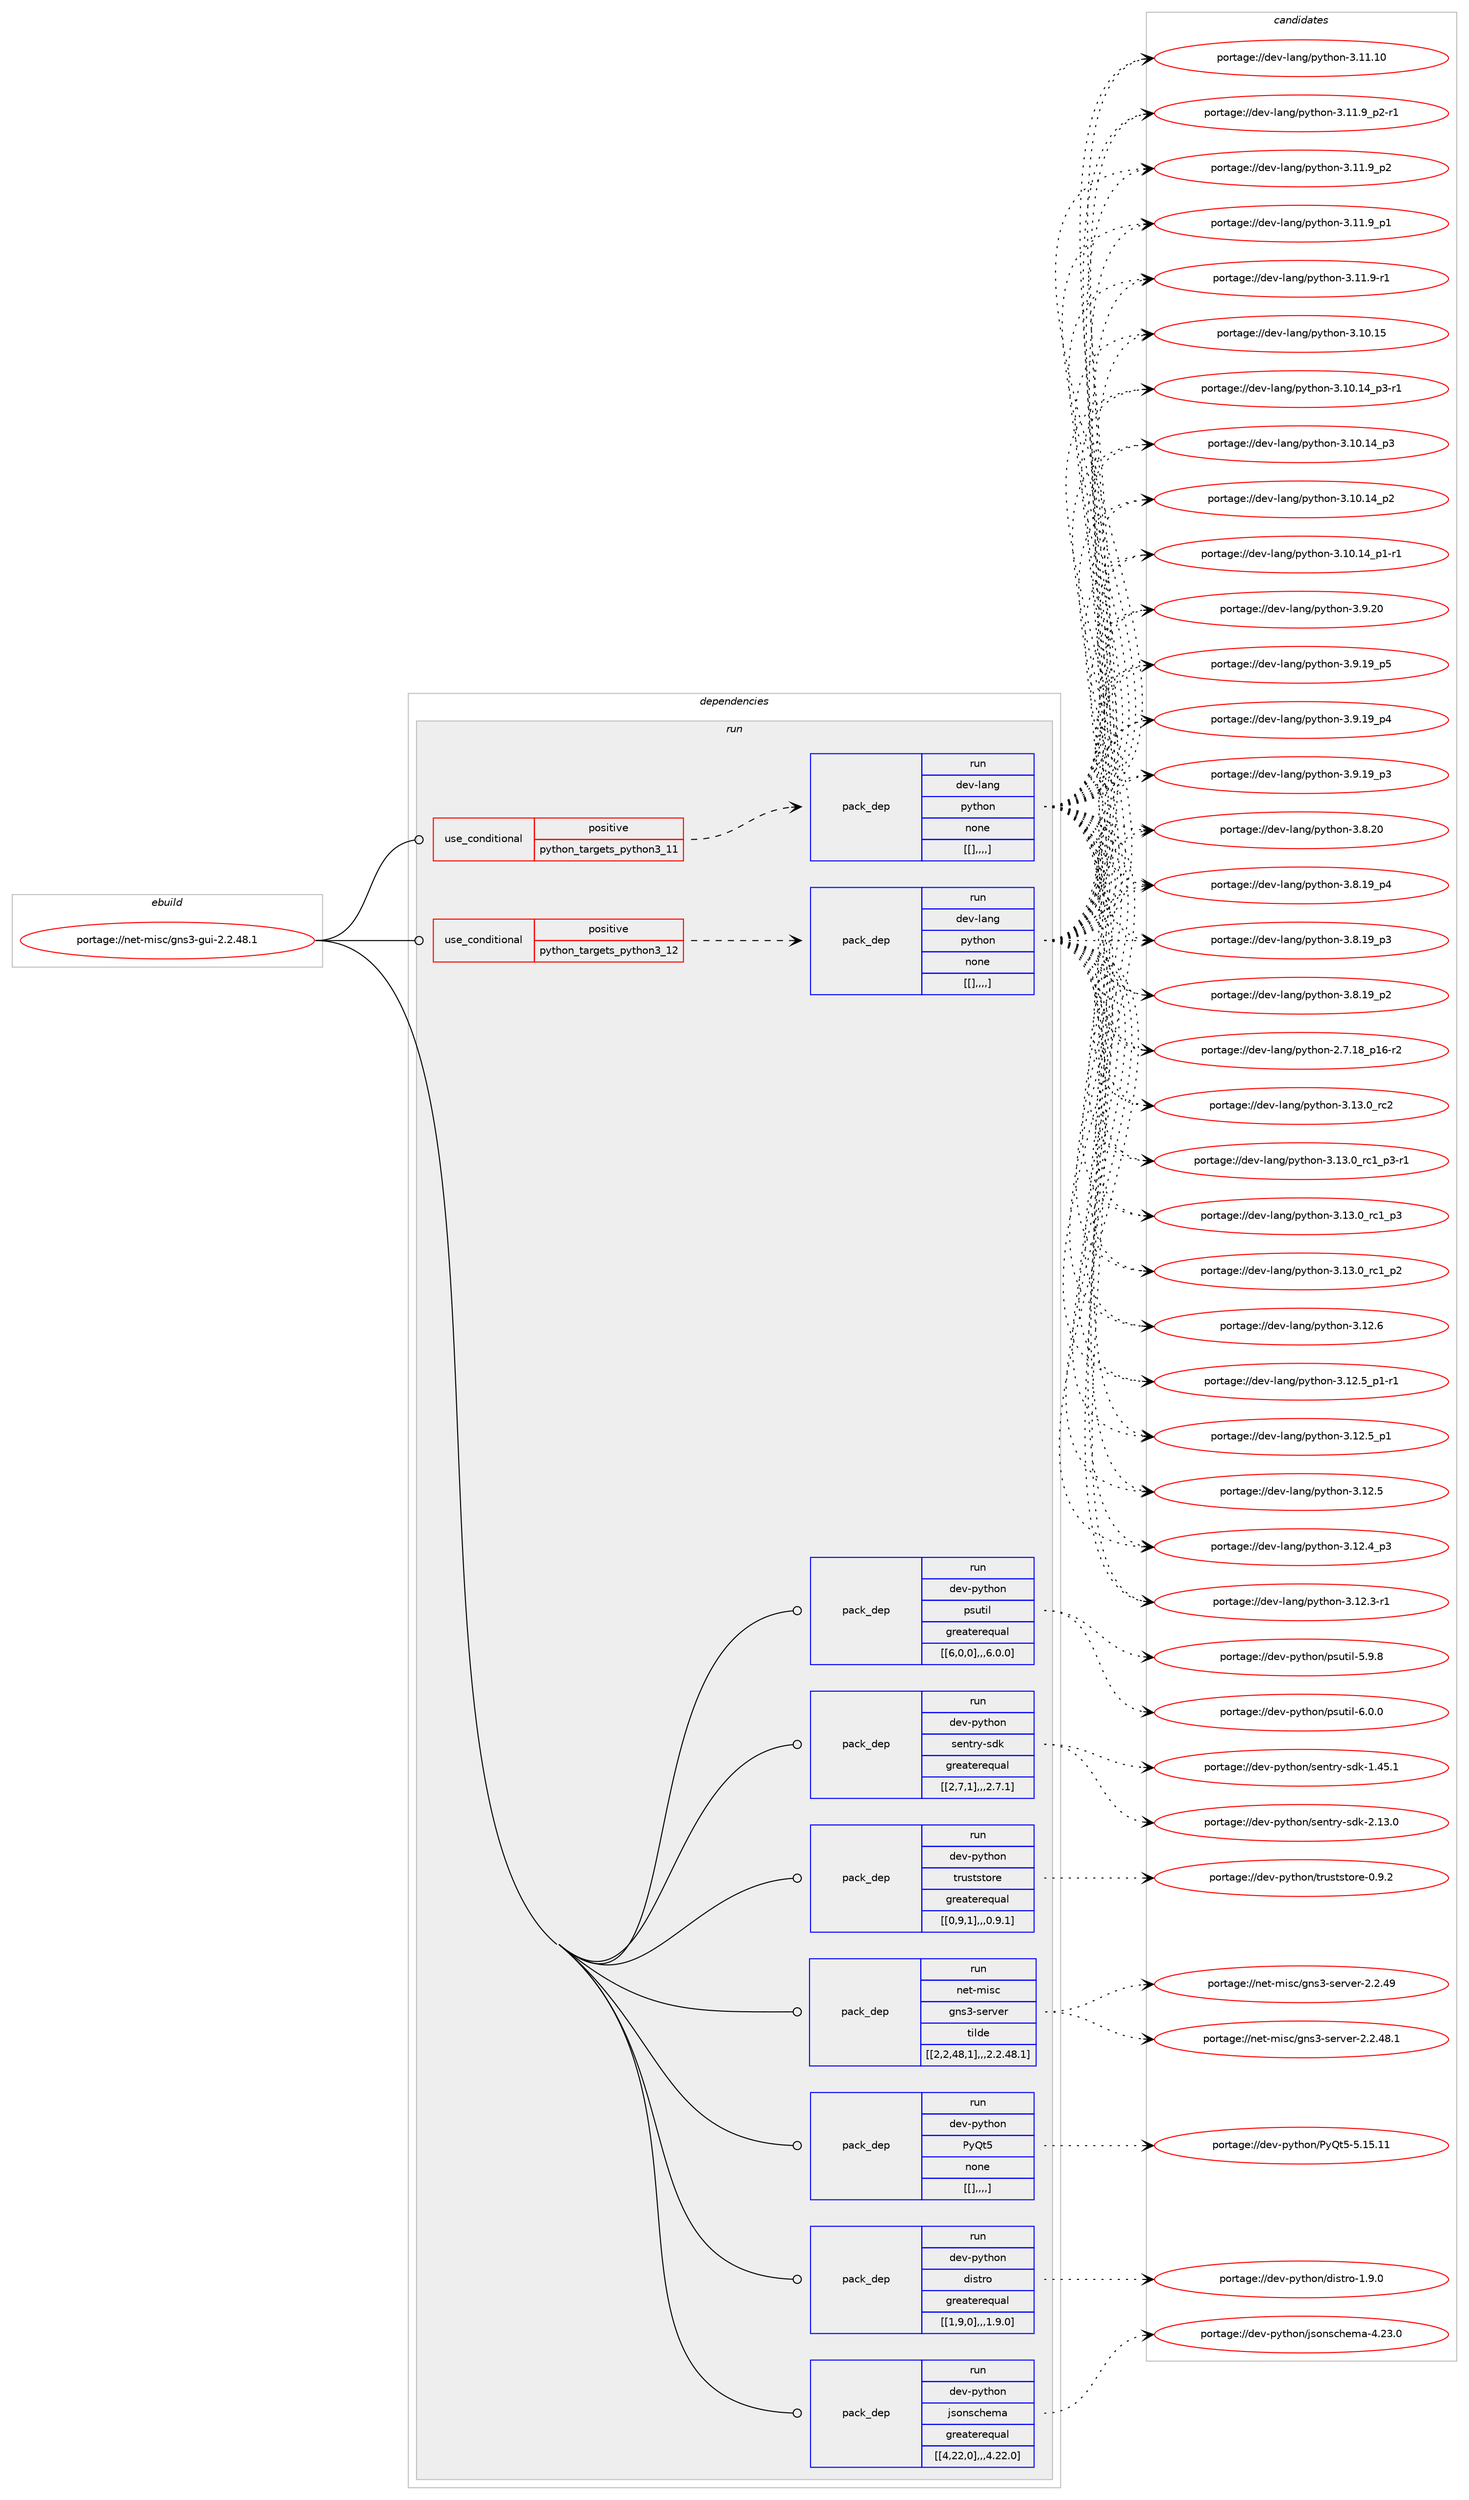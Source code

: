 digraph prolog {

# *************
# Graph options
# *************

newrank=true;
concentrate=true;
compound=true;
graph [rankdir=LR,fontname=Helvetica,fontsize=10,ranksep=1.5];#, ranksep=2.5, nodesep=0.2];
edge  [arrowhead=vee];
node  [fontname=Helvetica,fontsize=10];

# **********
# The ebuild
# **********

subgraph cluster_leftcol {
color=gray;
label=<<i>ebuild</i>>;
id [label="portage://net-misc/gns3-gui-2.2.48.1", color=red, width=4, href="../net-misc/gns3-gui-2.2.48.1.svg"];
}

# ****************
# The dependencies
# ****************

subgraph cluster_midcol {
color=gray;
label=<<i>dependencies</i>>;
subgraph cluster_compile {
fillcolor="#eeeeee";
style=filled;
label=<<i>compile</i>>;
}
subgraph cluster_compileandrun {
fillcolor="#eeeeee";
style=filled;
label=<<i>compile and run</i>>;
}
subgraph cluster_run {
fillcolor="#eeeeee";
style=filled;
label=<<i>run</i>>;
subgraph cond101548 {
dependency387539 [label=<<TABLE BORDER="0" CELLBORDER="1" CELLSPACING="0" CELLPADDING="4"><TR><TD ROWSPAN="3" CELLPADDING="10">use_conditional</TD></TR><TR><TD>positive</TD></TR><TR><TD>python_targets_python3_11</TD></TR></TABLE>>, shape=none, color=red];
subgraph pack283167 {
dependency387540 [label=<<TABLE BORDER="0" CELLBORDER="1" CELLSPACING="0" CELLPADDING="4" WIDTH="220"><TR><TD ROWSPAN="6" CELLPADDING="30">pack_dep</TD></TR><TR><TD WIDTH="110">run</TD></TR><TR><TD>dev-lang</TD></TR><TR><TD>python</TD></TR><TR><TD>none</TD></TR><TR><TD>[[],,,,]</TD></TR></TABLE>>, shape=none, color=blue];
}
dependency387539:e -> dependency387540:w [weight=20,style="dashed",arrowhead="vee"];
}
id:e -> dependency387539:w [weight=20,style="solid",arrowhead="odot"];
subgraph cond101549 {
dependency387541 [label=<<TABLE BORDER="0" CELLBORDER="1" CELLSPACING="0" CELLPADDING="4"><TR><TD ROWSPAN="3" CELLPADDING="10">use_conditional</TD></TR><TR><TD>positive</TD></TR><TR><TD>python_targets_python3_12</TD></TR></TABLE>>, shape=none, color=red];
subgraph pack283168 {
dependency387542 [label=<<TABLE BORDER="0" CELLBORDER="1" CELLSPACING="0" CELLPADDING="4" WIDTH="220"><TR><TD ROWSPAN="6" CELLPADDING="30">pack_dep</TD></TR><TR><TD WIDTH="110">run</TD></TR><TR><TD>dev-lang</TD></TR><TR><TD>python</TD></TR><TR><TD>none</TD></TR><TR><TD>[[],,,,]</TD></TR></TABLE>>, shape=none, color=blue];
}
dependency387541:e -> dependency387542:w [weight=20,style="dashed",arrowhead="vee"];
}
id:e -> dependency387541:w [weight=20,style="solid",arrowhead="odot"];
subgraph pack283169 {
dependency387543 [label=<<TABLE BORDER="0" CELLBORDER="1" CELLSPACING="0" CELLPADDING="4" WIDTH="220"><TR><TD ROWSPAN="6" CELLPADDING="30">pack_dep</TD></TR><TR><TD WIDTH="110">run</TD></TR><TR><TD>dev-python</TD></TR><TR><TD>PyQt5</TD></TR><TR><TD>none</TD></TR><TR><TD>[[],,,,]</TD></TR></TABLE>>, shape=none, color=blue];
}
id:e -> dependency387543:w [weight=20,style="solid",arrowhead="odot"];
subgraph pack283170 {
dependency387544 [label=<<TABLE BORDER="0" CELLBORDER="1" CELLSPACING="0" CELLPADDING="4" WIDTH="220"><TR><TD ROWSPAN="6" CELLPADDING="30">pack_dep</TD></TR><TR><TD WIDTH="110">run</TD></TR><TR><TD>dev-python</TD></TR><TR><TD>distro</TD></TR><TR><TD>greaterequal</TD></TR><TR><TD>[[1,9,0],,,1.9.0]</TD></TR></TABLE>>, shape=none, color=blue];
}
id:e -> dependency387544:w [weight=20,style="solid",arrowhead="odot"];
subgraph pack283171 {
dependency387545 [label=<<TABLE BORDER="0" CELLBORDER="1" CELLSPACING="0" CELLPADDING="4" WIDTH="220"><TR><TD ROWSPAN="6" CELLPADDING="30">pack_dep</TD></TR><TR><TD WIDTH="110">run</TD></TR><TR><TD>dev-python</TD></TR><TR><TD>jsonschema</TD></TR><TR><TD>greaterequal</TD></TR><TR><TD>[[4,22,0],,,4.22.0]</TD></TR></TABLE>>, shape=none, color=blue];
}
id:e -> dependency387545:w [weight=20,style="solid",arrowhead="odot"];
subgraph pack283172 {
dependency387546 [label=<<TABLE BORDER="0" CELLBORDER="1" CELLSPACING="0" CELLPADDING="4" WIDTH="220"><TR><TD ROWSPAN="6" CELLPADDING="30">pack_dep</TD></TR><TR><TD WIDTH="110">run</TD></TR><TR><TD>dev-python</TD></TR><TR><TD>psutil</TD></TR><TR><TD>greaterequal</TD></TR><TR><TD>[[6,0,0],,,6.0.0]</TD></TR></TABLE>>, shape=none, color=blue];
}
id:e -> dependency387546:w [weight=20,style="solid",arrowhead="odot"];
subgraph pack283173 {
dependency387547 [label=<<TABLE BORDER="0" CELLBORDER="1" CELLSPACING="0" CELLPADDING="4" WIDTH="220"><TR><TD ROWSPAN="6" CELLPADDING="30">pack_dep</TD></TR><TR><TD WIDTH="110">run</TD></TR><TR><TD>dev-python</TD></TR><TR><TD>sentry-sdk</TD></TR><TR><TD>greaterequal</TD></TR><TR><TD>[[2,7,1],,,2.7.1]</TD></TR></TABLE>>, shape=none, color=blue];
}
id:e -> dependency387547:w [weight=20,style="solid",arrowhead="odot"];
subgraph pack283174 {
dependency387548 [label=<<TABLE BORDER="0" CELLBORDER="1" CELLSPACING="0" CELLPADDING="4" WIDTH="220"><TR><TD ROWSPAN="6" CELLPADDING="30">pack_dep</TD></TR><TR><TD WIDTH="110">run</TD></TR><TR><TD>dev-python</TD></TR><TR><TD>truststore</TD></TR><TR><TD>greaterequal</TD></TR><TR><TD>[[0,9,1],,,0.9.1]</TD></TR></TABLE>>, shape=none, color=blue];
}
id:e -> dependency387548:w [weight=20,style="solid",arrowhead="odot"];
subgraph pack283175 {
dependency387549 [label=<<TABLE BORDER="0" CELLBORDER="1" CELLSPACING="0" CELLPADDING="4" WIDTH="220"><TR><TD ROWSPAN="6" CELLPADDING="30">pack_dep</TD></TR><TR><TD WIDTH="110">run</TD></TR><TR><TD>net-misc</TD></TR><TR><TD>gns3-server</TD></TR><TR><TD>tilde</TD></TR><TR><TD>[[2,2,48,1],,,2.2.48.1]</TD></TR></TABLE>>, shape=none, color=blue];
}
id:e -> dependency387549:w [weight=20,style="solid",arrowhead="odot"];
}
}

# **************
# The candidates
# **************

subgraph cluster_choices {
rank=same;
color=gray;
label=<<i>candidates</i>>;

subgraph choice283167 {
color=black;
nodesep=1;
choice10010111845108971101034711212111610411111045514649514648951149950 [label="portage://dev-lang/python-3.13.0_rc2", color=red, width=4,href="../dev-lang/python-3.13.0_rc2.svg"];
choice1001011184510897110103471121211161041111104551464951464895114994995112514511449 [label="portage://dev-lang/python-3.13.0_rc1_p3-r1", color=red, width=4,href="../dev-lang/python-3.13.0_rc1_p3-r1.svg"];
choice100101118451089711010347112121116104111110455146495146489511499499511251 [label="portage://dev-lang/python-3.13.0_rc1_p3", color=red, width=4,href="../dev-lang/python-3.13.0_rc1_p3.svg"];
choice100101118451089711010347112121116104111110455146495146489511499499511250 [label="portage://dev-lang/python-3.13.0_rc1_p2", color=red, width=4,href="../dev-lang/python-3.13.0_rc1_p2.svg"];
choice10010111845108971101034711212111610411111045514649504654 [label="portage://dev-lang/python-3.12.6", color=red, width=4,href="../dev-lang/python-3.12.6.svg"];
choice1001011184510897110103471121211161041111104551464950465395112494511449 [label="portage://dev-lang/python-3.12.5_p1-r1", color=red, width=4,href="../dev-lang/python-3.12.5_p1-r1.svg"];
choice100101118451089711010347112121116104111110455146495046539511249 [label="portage://dev-lang/python-3.12.5_p1", color=red, width=4,href="../dev-lang/python-3.12.5_p1.svg"];
choice10010111845108971101034711212111610411111045514649504653 [label="portage://dev-lang/python-3.12.5", color=red, width=4,href="../dev-lang/python-3.12.5.svg"];
choice100101118451089711010347112121116104111110455146495046529511251 [label="portage://dev-lang/python-3.12.4_p3", color=red, width=4,href="../dev-lang/python-3.12.4_p3.svg"];
choice100101118451089711010347112121116104111110455146495046514511449 [label="portage://dev-lang/python-3.12.3-r1", color=red, width=4,href="../dev-lang/python-3.12.3-r1.svg"];
choice1001011184510897110103471121211161041111104551464949464948 [label="portage://dev-lang/python-3.11.10", color=red, width=4,href="../dev-lang/python-3.11.10.svg"];
choice1001011184510897110103471121211161041111104551464949465795112504511449 [label="portage://dev-lang/python-3.11.9_p2-r1", color=red, width=4,href="../dev-lang/python-3.11.9_p2-r1.svg"];
choice100101118451089711010347112121116104111110455146494946579511250 [label="portage://dev-lang/python-3.11.9_p2", color=red, width=4,href="../dev-lang/python-3.11.9_p2.svg"];
choice100101118451089711010347112121116104111110455146494946579511249 [label="portage://dev-lang/python-3.11.9_p1", color=red, width=4,href="../dev-lang/python-3.11.9_p1.svg"];
choice100101118451089711010347112121116104111110455146494946574511449 [label="portage://dev-lang/python-3.11.9-r1", color=red, width=4,href="../dev-lang/python-3.11.9-r1.svg"];
choice1001011184510897110103471121211161041111104551464948464953 [label="portage://dev-lang/python-3.10.15", color=red, width=4,href="../dev-lang/python-3.10.15.svg"];
choice100101118451089711010347112121116104111110455146494846495295112514511449 [label="portage://dev-lang/python-3.10.14_p3-r1", color=red, width=4,href="../dev-lang/python-3.10.14_p3-r1.svg"];
choice10010111845108971101034711212111610411111045514649484649529511251 [label="portage://dev-lang/python-3.10.14_p3", color=red, width=4,href="../dev-lang/python-3.10.14_p3.svg"];
choice10010111845108971101034711212111610411111045514649484649529511250 [label="portage://dev-lang/python-3.10.14_p2", color=red, width=4,href="../dev-lang/python-3.10.14_p2.svg"];
choice100101118451089711010347112121116104111110455146494846495295112494511449 [label="portage://dev-lang/python-3.10.14_p1-r1", color=red, width=4,href="../dev-lang/python-3.10.14_p1-r1.svg"];
choice10010111845108971101034711212111610411111045514657465048 [label="portage://dev-lang/python-3.9.20", color=red, width=4,href="../dev-lang/python-3.9.20.svg"];
choice100101118451089711010347112121116104111110455146574649579511253 [label="portage://dev-lang/python-3.9.19_p5", color=red, width=4,href="../dev-lang/python-3.9.19_p5.svg"];
choice100101118451089711010347112121116104111110455146574649579511252 [label="portage://dev-lang/python-3.9.19_p4", color=red, width=4,href="../dev-lang/python-3.9.19_p4.svg"];
choice100101118451089711010347112121116104111110455146574649579511251 [label="portage://dev-lang/python-3.9.19_p3", color=red, width=4,href="../dev-lang/python-3.9.19_p3.svg"];
choice10010111845108971101034711212111610411111045514656465048 [label="portage://dev-lang/python-3.8.20", color=red, width=4,href="../dev-lang/python-3.8.20.svg"];
choice100101118451089711010347112121116104111110455146564649579511252 [label="portage://dev-lang/python-3.8.19_p4", color=red, width=4,href="../dev-lang/python-3.8.19_p4.svg"];
choice100101118451089711010347112121116104111110455146564649579511251 [label="portage://dev-lang/python-3.8.19_p3", color=red, width=4,href="../dev-lang/python-3.8.19_p3.svg"];
choice100101118451089711010347112121116104111110455146564649579511250 [label="portage://dev-lang/python-3.8.19_p2", color=red, width=4,href="../dev-lang/python-3.8.19_p2.svg"];
choice100101118451089711010347112121116104111110455046554649569511249544511450 [label="portage://dev-lang/python-2.7.18_p16-r2", color=red, width=4,href="../dev-lang/python-2.7.18_p16-r2.svg"];
dependency387540:e -> choice10010111845108971101034711212111610411111045514649514648951149950:w [style=dotted,weight="100"];
dependency387540:e -> choice1001011184510897110103471121211161041111104551464951464895114994995112514511449:w [style=dotted,weight="100"];
dependency387540:e -> choice100101118451089711010347112121116104111110455146495146489511499499511251:w [style=dotted,weight="100"];
dependency387540:e -> choice100101118451089711010347112121116104111110455146495146489511499499511250:w [style=dotted,weight="100"];
dependency387540:e -> choice10010111845108971101034711212111610411111045514649504654:w [style=dotted,weight="100"];
dependency387540:e -> choice1001011184510897110103471121211161041111104551464950465395112494511449:w [style=dotted,weight="100"];
dependency387540:e -> choice100101118451089711010347112121116104111110455146495046539511249:w [style=dotted,weight="100"];
dependency387540:e -> choice10010111845108971101034711212111610411111045514649504653:w [style=dotted,weight="100"];
dependency387540:e -> choice100101118451089711010347112121116104111110455146495046529511251:w [style=dotted,weight="100"];
dependency387540:e -> choice100101118451089711010347112121116104111110455146495046514511449:w [style=dotted,weight="100"];
dependency387540:e -> choice1001011184510897110103471121211161041111104551464949464948:w [style=dotted,weight="100"];
dependency387540:e -> choice1001011184510897110103471121211161041111104551464949465795112504511449:w [style=dotted,weight="100"];
dependency387540:e -> choice100101118451089711010347112121116104111110455146494946579511250:w [style=dotted,weight="100"];
dependency387540:e -> choice100101118451089711010347112121116104111110455146494946579511249:w [style=dotted,weight="100"];
dependency387540:e -> choice100101118451089711010347112121116104111110455146494946574511449:w [style=dotted,weight="100"];
dependency387540:e -> choice1001011184510897110103471121211161041111104551464948464953:w [style=dotted,weight="100"];
dependency387540:e -> choice100101118451089711010347112121116104111110455146494846495295112514511449:w [style=dotted,weight="100"];
dependency387540:e -> choice10010111845108971101034711212111610411111045514649484649529511251:w [style=dotted,weight="100"];
dependency387540:e -> choice10010111845108971101034711212111610411111045514649484649529511250:w [style=dotted,weight="100"];
dependency387540:e -> choice100101118451089711010347112121116104111110455146494846495295112494511449:w [style=dotted,weight="100"];
dependency387540:e -> choice10010111845108971101034711212111610411111045514657465048:w [style=dotted,weight="100"];
dependency387540:e -> choice100101118451089711010347112121116104111110455146574649579511253:w [style=dotted,weight="100"];
dependency387540:e -> choice100101118451089711010347112121116104111110455146574649579511252:w [style=dotted,weight="100"];
dependency387540:e -> choice100101118451089711010347112121116104111110455146574649579511251:w [style=dotted,weight="100"];
dependency387540:e -> choice10010111845108971101034711212111610411111045514656465048:w [style=dotted,weight="100"];
dependency387540:e -> choice100101118451089711010347112121116104111110455146564649579511252:w [style=dotted,weight="100"];
dependency387540:e -> choice100101118451089711010347112121116104111110455146564649579511251:w [style=dotted,weight="100"];
dependency387540:e -> choice100101118451089711010347112121116104111110455146564649579511250:w [style=dotted,weight="100"];
dependency387540:e -> choice100101118451089711010347112121116104111110455046554649569511249544511450:w [style=dotted,weight="100"];
}
subgraph choice283168 {
color=black;
nodesep=1;
choice10010111845108971101034711212111610411111045514649514648951149950 [label="portage://dev-lang/python-3.13.0_rc2", color=red, width=4,href="../dev-lang/python-3.13.0_rc2.svg"];
choice1001011184510897110103471121211161041111104551464951464895114994995112514511449 [label="portage://dev-lang/python-3.13.0_rc1_p3-r1", color=red, width=4,href="../dev-lang/python-3.13.0_rc1_p3-r1.svg"];
choice100101118451089711010347112121116104111110455146495146489511499499511251 [label="portage://dev-lang/python-3.13.0_rc1_p3", color=red, width=4,href="../dev-lang/python-3.13.0_rc1_p3.svg"];
choice100101118451089711010347112121116104111110455146495146489511499499511250 [label="portage://dev-lang/python-3.13.0_rc1_p2", color=red, width=4,href="../dev-lang/python-3.13.0_rc1_p2.svg"];
choice10010111845108971101034711212111610411111045514649504654 [label="portage://dev-lang/python-3.12.6", color=red, width=4,href="../dev-lang/python-3.12.6.svg"];
choice1001011184510897110103471121211161041111104551464950465395112494511449 [label="portage://dev-lang/python-3.12.5_p1-r1", color=red, width=4,href="../dev-lang/python-3.12.5_p1-r1.svg"];
choice100101118451089711010347112121116104111110455146495046539511249 [label="portage://dev-lang/python-3.12.5_p1", color=red, width=4,href="../dev-lang/python-3.12.5_p1.svg"];
choice10010111845108971101034711212111610411111045514649504653 [label="portage://dev-lang/python-3.12.5", color=red, width=4,href="../dev-lang/python-3.12.5.svg"];
choice100101118451089711010347112121116104111110455146495046529511251 [label="portage://dev-lang/python-3.12.4_p3", color=red, width=4,href="../dev-lang/python-3.12.4_p3.svg"];
choice100101118451089711010347112121116104111110455146495046514511449 [label="portage://dev-lang/python-3.12.3-r1", color=red, width=4,href="../dev-lang/python-3.12.3-r1.svg"];
choice1001011184510897110103471121211161041111104551464949464948 [label="portage://dev-lang/python-3.11.10", color=red, width=4,href="../dev-lang/python-3.11.10.svg"];
choice1001011184510897110103471121211161041111104551464949465795112504511449 [label="portage://dev-lang/python-3.11.9_p2-r1", color=red, width=4,href="../dev-lang/python-3.11.9_p2-r1.svg"];
choice100101118451089711010347112121116104111110455146494946579511250 [label="portage://dev-lang/python-3.11.9_p2", color=red, width=4,href="../dev-lang/python-3.11.9_p2.svg"];
choice100101118451089711010347112121116104111110455146494946579511249 [label="portage://dev-lang/python-3.11.9_p1", color=red, width=4,href="../dev-lang/python-3.11.9_p1.svg"];
choice100101118451089711010347112121116104111110455146494946574511449 [label="portage://dev-lang/python-3.11.9-r1", color=red, width=4,href="../dev-lang/python-3.11.9-r1.svg"];
choice1001011184510897110103471121211161041111104551464948464953 [label="portage://dev-lang/python-3.10.15", color=red, width=4,href="../dev-lang/python-3.10.15.svg"];
choice100101118451089711010347112121116104111110455146494846495295112514511449 [label="portage://dev-lang/python-3.10.14_p3-r1", color=red, width=4,href="../dev-lang/python-3.10.14_p3-r1.svg"];
choice10010111845108971101034711212111610411111045514649484649529511251 [label="portage://dev-lang/python-3.10.14_p3", color=red, width=4,href="../dev-lang/python-3.10.14_p3.svg"];
choice10010111845108971101034711212111610411111045514649484649529511250 [label="portage://dev-lang/python-3.10.14_p2", color=red, width=4,href="../dev-lang/python-3.10.14_p2.svg"];
choice100101118451089711010347112121116104111110455146494846495295112494511449 [label="portage://dev-lang/python-3.10.14_p1-r1", color=red, width=4,href="../dev-lang/python-3.10.14_p1-r1.svg"];
choice10010111845108971101034711212111610411111045514657465048 [label="portage://dev-lang/python-3.9.20", color=red, width=4,href="../dev-lang/python-3.9.20.svg"];
choice100101118451089711010347112121116104111110455146574649579511253 [label="portage://dev-lang/python-3.9.19_p5", color=red, width=4,href="../dev-lang/python-3.9.19_p5.svg"];
choice100101118451089711010347112121116104111110455146574649579511252 [label="portage://dev-lang/python-3.9.19_p4", color=red, width=4,href="../dev-lang/python-3.9.19_p4.svg"];
choice100101118451089711010347112121116104111110455146574649579511251 [label="portage://dev-lang/python-3.9.19_p3", color=red, width=4,href="../dev-lang/python-3.9.19_p3.svg"];
choice10010111845108971101034711212111610411111045514656465048 [label="portage://dev-lang/python-3.8.20", color=red, width=4,href="../dev-lang/python-3.8.20.svg"];
choice100101118451089711010347112121116104111110455146564649579511252 [label="portage://dev-lang/python-3.8.19_p4", color=red, width=4,href="../dev-lang/python-3.8.19_p4.svg"];
choice100101118451089711010347112121116104111110455146564649579511251 [label="portage://dev-lang/python-3.8.19_p3", color=red, width=4,href="../dev-lang/python-3.8.19_p3.svg"];
choice100101118451089711010347112121116104111110455146564649579511250 [label="portage://dev-lang/python-3.8.19_p2", color=red, width=4,href="../dev-lang/python-3.8.19_p2.svg"];
choice100101118451089711010347112121116104111110455046554649569511249544511450 [label="portage://dev-lang/python-2.7.18_p16-r2", color=red, width=4,href="../dev-lang/python-2.7.18_p16-r2.svg"];
dependency387542:e -> choice10010111845108971101034711212111610411111045514649514648951149950:w [style=dotted,weight="100"];
dependency387542:e -> choice1001011184510897110103471121211161041111104551464951464895114994995112514511449:w [style=dotted,weight="100"];
dependency387542:e -> choice100101118451089711010347112121116104111110455146495146489511499499511251:w [style=dotted,weight="100"];
dependency387542:e -> choice100101118451089711010347112121116104111110455146495146489511499499511250:w [style=dotted,weight="100"];
dependency387542:e -> choice10010111845108971101034711212111610411111045514649504654:w [style=dotted,weight="100"];
dependency387542:e -> choice1001011184510897110103471121211161041111104551464950465395112494511449:w [style=dotted,weight="100"];
dependency387542:e -> choice100101118451089711010347112121116104111110455146495046539511249:w [style=dotted,weight="100"];
dependency387542:e -> choice10010111845108971101034711212111610411111045514649504653:w [style=dotted,weight="100"];
dependency387542:e -> choice100101118451089711010347112121116104111110455146495046529511251:w [style=dotted,weight="100"];
dependency387542:e -> choice100101118451089711010347112121116104111110455146495046514511449:w [style=dotted,weight="100"];
dependency387542:e -> choice1001011184510897110103471121211161041111104551464949464948:w [style=dotted,weight="100"];
dependency387542:e -> choice1001011184510897110103471121211161041111104551464949465795112504511449:w [style=dotted,weight="100"];
dependency387542:e -> choice100101118451089711010347112121116104111110455146494946579511250:w [style=dotted,weight="100"];
dependency387542:e -> choice100101118451089711010347112121116104111110455146494946579511249:w [style=dotted,weight="100"];
dependency387542:e -> choice100101118451089711010347112121116104111110455146494946574511449:w [style=dotted,weight="100"];
dependency387542:e -> choice1001011184510897110103471121211161041111104551464948464953:w [style=dotted,weight="100"];
dependency387542:e -> choice100101118451089711010347112121116104111110455146494846495295112514511449:w [style=dotted,weight="100"];
dependency387542:e -> choice10010111845108971101034711212111610411111045514649484649529511251:w [style=dotted,weight="100"];
dependency387542:e -> choice10010111845108971101034711212111610411111045514649484649529511250:w [style=dotted,weight="100"];
dependency387542:e -> choice100101118451089711010347112121116104111110455146494846495295112494511449:w [style=dotted,weight="100"];
dependency387542:e -> choice10010111845108971101034711212111610411111045514657465048:w [style=dotted,weight="100"];
dependency387542:e -> choice100101118451089711010347112121116104111110455146574649579511253:w [style=dotted,weight="100"];
dependency387542:e -> choice100101118451089711010347112121116104111110455146574649579511252:w [style=dotted,weight="100"];
dependency387542:e -> choice100101118451089711010347112121116104111110455146574649579511251:w [style=dotted,weight="100"];
dependency387542:e -> choice10010111845108971101034711212111610411111045514656465048:w [style=dotted,weight="100"];
dependency387542:e -> choice100101118451089711010347112121116104111110455146564649579511252:w [style=dotted,weight="100"];
dependency387542:e -> choice100101118451089711010347112121116104111110455146564649579511251:w [style=dotted,weight="100"];
dependency387542:e -> choice100101118451089711010347112121116104111110455146564649579511250:w [style=dotted,weight="100"];
dependency387542:e -> choice100101118451089711010347112121116104111110455046554649569511249544511450:w [style=dotted,weight="100"];
}
subgraph choice283169 {
color=black;
nodesep=1;
choice10010111845112121116104111110478012181116534553464953464949 [label="portage://dev-python/PyQt5-5.15.11", color=red, width=4,href="../dev-python/PyQt5-5.15.11.svg"];
dependency387543:e -> choice10010111845112121116104111110478012181116534553464953464949:w [style=dotted,weight="100"];
}
subgraph choice283170 {
color=black;
nodesep=1;
choice1001011184511212111610411111047100105115116114111454946574648 [label="portage://dev-python/distro-1.9.0", color=red, width=4,href="../dev-python/distro-1.9.0.svg"];
dependency387544:e -> choice1001011184511212111610411111047100105115116114111454946574648:w [style=dotted,weight="100"];
}
subgraph choice283171 {
color=black;
nodesep=1;
choice1001011184511212111610411111047106115111110115991041011099745524650514648 [label="portage://dev-python/jsonschema-4.23.0", color=red, width=4,href="../dev-python/jsonschema-4.23.0.svg"];
dependency387545:e -> choice1001011184511212111610411111047106115111110115991041011099745524650514648:w [style=dotted,weight="100"];
}
subgraph choice283172 {
color=black;
nodesep=1;
choice1001011184511212111610411111047112115117116105108455446484648 [label="portage://dev-python/psutil-6.0.0", color=red, width=4,href="../dev-python/psutil-6.0.0.svg"];
choice1001011184511212111610411111047112115117116105108455346574656 [label="portage://dev-python/psutil-5.9.8", color=red, width=4,href="../dev-python/psutil-5.9.8.svg"];
dependency387546:e -> choice1001011184511212111610411111047112115117116105108455446484648:w [style=dotted,weight="100"];
dependency387546:e -> choice1001011184511212111610411111047112115117116105108455346574656:w [style=dotted,weight="100"];
}
subgraph choice283173 {
color=black;
nodesep=1;
choice10010111845112121116104111110471151011101161141214511510010745504649514648 [label="portage://dev-python/sentry-sdk-2.13.0", color=red, width=4,href="../dev-python/sentry-sdk-2.13.0.svg"];
choice10010111845112121116104111110471151011101161141214511510010745494652534649 [label="portage://dev-python/sentry-sdk-1.45.1", color=red, width=4,href="../dev-python/sentry-sdk-1.45.1.svg"];
dependency387547:e -> choice10010111845112121116104111110471151011101161141214511510010745504649514648:w [style=dotted,weight="100"];
dependency387547:e -> choice10010111845112121116104111110471151011101161141214511510010745494652534649:w [style=dotted,weight="100"];
}
subgraph choice283174 {
color=black;
nodesep=1;
choice1001011184511212111610411111047116114117115116115116111114101454846574650 [label="portage://dev-python/truststore-0.9.2", color=red, width=4,href="../dev-python/truststore-0.9.2.svg"];
dependency387548:e -> choice1001011184511212111610411111047116114117115116115116111114101454846574650:w [style=dotted,weight="100"];
}
subgraph choice283175 {
color=black;
nodesep=1;
choice110101116451091051159947103110115514511510111411810111445504650465257 [label="portage://net-misc/gns3-server-2.2.49", color=red, width=4,href="../net-misc/gns3-server-2.2.49.svg"];
choice1101011164510910511599471031101155145115101114118101114455046504652564649 [label="portage://net-misc/gns3-server-2.2.48.1", color=red, width=4,href="../net-misc/gns3-server-2.2.48.1.svg"];
dependency387549:e -> choice110101116451091051159947103110115514511510111411810111445504650465257:w [style=dotted,weight="100"];
dependency387549:e -> choice1101011164510910511599471031101155145115101114118101114455046504652564649:w [style=dotted,weight="100"];
}
}

}
